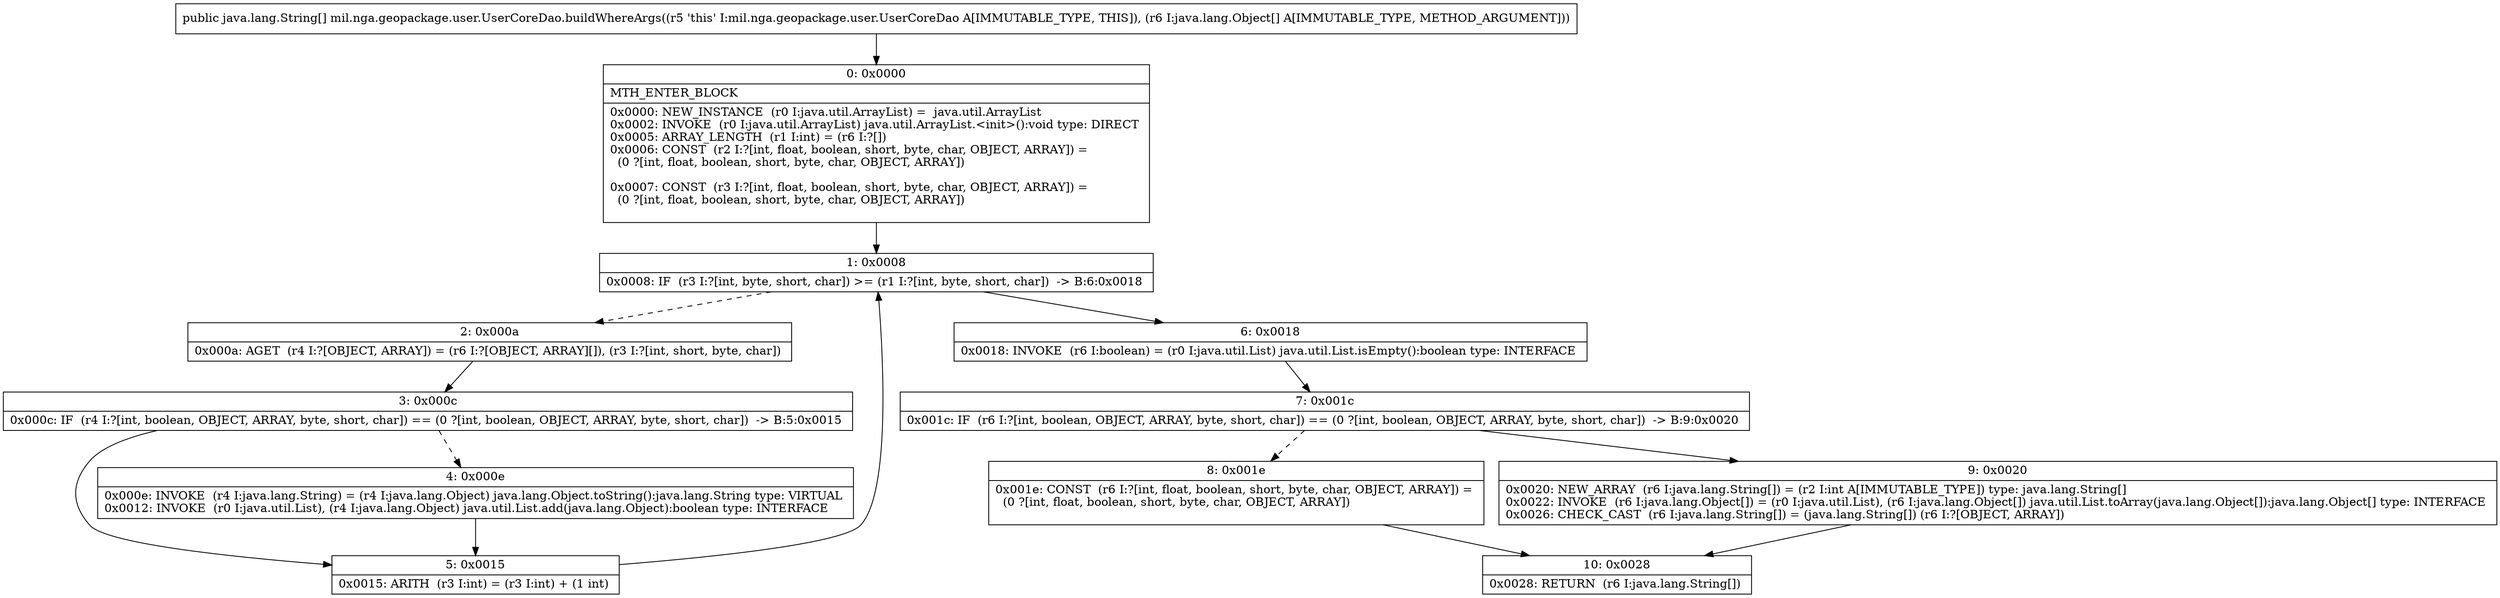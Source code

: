 digraph "CFG formil.nga.geopackage.user.UserCoreDao.buildWhereArgs([Ljava\/lang\/Object;)[Ljava\/lang\/String;" {
Node_0 [shape=record,label="{0\:\ 0x0000|MTH_ENTER_BLOCK\l|0x0000: NEW_INSTANCE  (r0 I:java.util.ArrayList) =  java.util.ArrayList \l0x0002: INVOKE  (r0 I:java.util.ArrayList) java.util.ArrayList.\<init\>():void type: DIRECT \l0x0005: ARRAY_LENGTH  (r1 I:int) = (r6 I:?[]) \l0x0006: CONST  (r2 I:?[int, float, boolean, short, byte, char, OBJECT, ARRAY]) = \l  (0 ?[int, float, boolean, short, byte, char, OBJECT, ARRAY])\l \l0x0007: CONST  (r3 I:?[int, float, boolean, short, byte, char, OBJECT, ARRAY]) = \l  (0 ?[int, float, boolean, short, byte, char, OBJECT, ARRAY])\l \l}"];
Node_1 [shape=record,label="{1\:\ 0x0008|0x0008: IF  (r3 I:?[int, byte, short, char]) \>= (r1 I:?[int, byte, short, char])  \-\> B:6:0x0018 \l}"];
Node_2 [shape=record,label="{2\:\ 0x000a|0x000a: AGET  (r4 I:?[OBJECT, ARRAY]) = (r6 I:?[OBJECT, ARRAY][]), (r3 I:?[int, short, byte, char]) \l}"];
Node_3 [shape=record,label="{3\:\ 0x000c|0x000c: IF  (r4 I:?[int, boolean, OBJECT, ARRAY, byte, short, char]) == (0 ?[int, boolean, OBJECT, ARRAY, byte, short, char])  \-\> B:5:0x0015 \l}"];
Node_4 [shape=record,label="{4\:\ 0x000e|0x000e: INVOKE  (r4 I:java.lang.String) = (r4 I:java.lang.Object) java.lang.Object.toString():java.lang.String type: VIRTUAL \l0x0012: INVOKE  (r0 I:java.util.List), (r4 I:java.lang.Object) java.util.List.add(java.lang.Object):boolean type: INTERFACE \l}"];
Node_5 [shape=record,label="{5\:\ 0x0015|0x0015: ARITH  (r3 I:int) = (r3 I:int) + (1 int) \l}"];
Node_6 [shape=record,label="{6\:\ 0x0018|0x0018: INVOKE  (r6 I:boolean) = (r0 I:java.util.List) java.util.List.isEmpty():boolean type: INTERFACE \l}"];
Node_7 [shape=record,label="{7\:\ 0x001c|0x001c: IF  (r6 I:?[int, boolean, OBJECT, ARRAY, byte, short, char]) == (0 ?[int, boolean, OBJECT, ARRAY, byte, short, char])  \-\> B:9:0x0020 \l}"];
Node_8 [shape=record,label="{8\:\ 0x001e|0x001e: CONST  (r6 I:?[int, float, boolean, short, byte, char, OBJECT, ARRAY]) = \l  (0 ?[int, float, boolean, short, byte, char, OBJECT, ARRAY])\l \l}"];
Node_9 [shape=record,label="{9\:\ 0x0020|0x0020: NEW_ARRAY  (r6 I:java.lang.String[]) = (r2 I:int A[IMMUTABLE_TYPE]) type: java.lang.String[] \l0x0022: INVOKE  (r6 I:java.lang.Object[]) = (r0 I:java.util.List), (r6 I:java.lang.Object[]) java.util.List.toArray(java.lang.Object[]):java.lang.Object[] type: INTERFACE \l0x0026: CHECK_CAST  (r6 I:java.lang.String[]) = (java.lang.String[]) (r6 I:?[OBJECT, ARRAY]) \l}"];
Node_10 [shape=record,label="{10\:\ 0x0028|0x0028: RETURN  (r6 I:java.lang.String[]) \l}"];
MethodNode[shape=record,label="{public java.lang.String[] mil.nga.geopackage.user.UserCoreDao.buildWhereArgs((r5 'this' I:mil.nga.geopackage.user.UserCoreDao A[IMMUTABLE_TYPE, THIS]), (r6 I:java.lang.Object[] A[IMMUTABLE_TYPE, METHOD_ARGUMENT])) }"];
MethodNode -> Node_0;
Node_0 -> Node_1;
Node_1 -> Node_2[style=dashed];
Node_1 -> Node_6;
Node_2 -> Node_3;
Node_3 -> Node_4[style=dashed];
Node_3 -> Node_5;
Node_4 -> Node_5;
Node_5 -> Node_1;
Node_6 -> Node_7;
Node_7 -> Node_8[style=dashed];
Node_7 -> Node_9;
Node_8 -> Node_10;
Node_9 -> Node_10;
}

